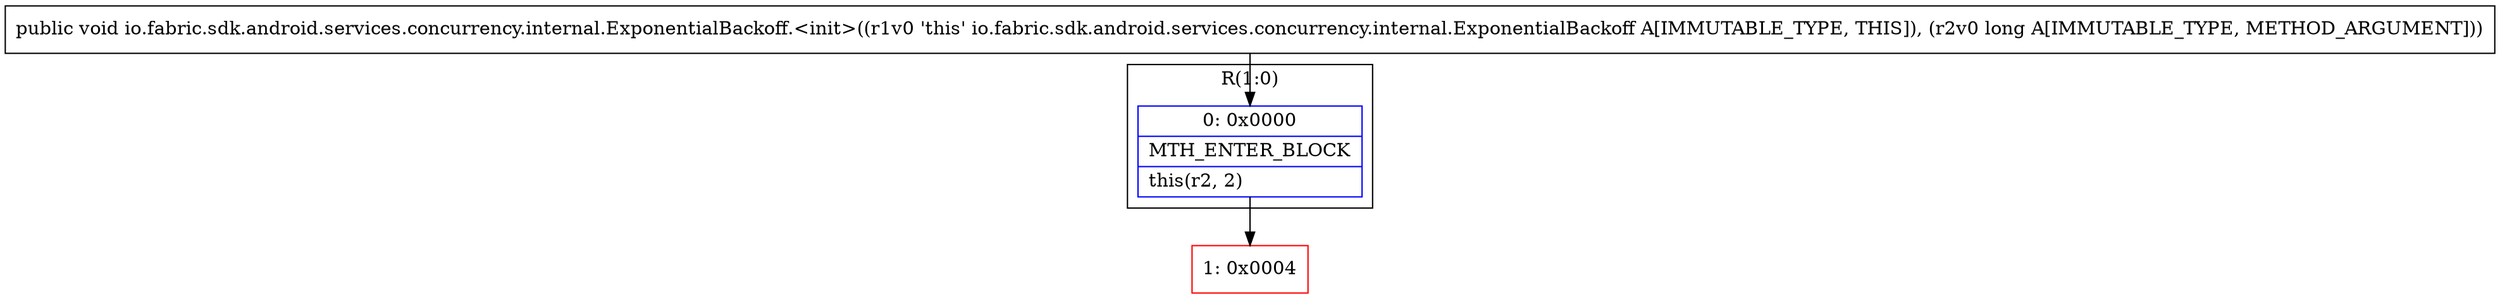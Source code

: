 digraph "CFG forio.fabric.sdk.android.services.concurrency.internal.ExponentialBackoff.\<init\>(J)V" {
subgraph cluster_Region_181732823 {
label = "R(1:0)";
node [shape=record,color=blue];
Node_0 [shape=record,label="{0\:\ 0x0000|MTH_ENTER_BLOCK\l|this(r2, 2)\l}"];
}
Node_1 [shape=record,color=red,label="{1\:\ 0x0004}"];
MethodNode[shape=record,label="{public void io.fabric.sdk.android.services.concurrency.internal.ExponentialBackoff.\<init\>((r1v0 'this' io.fabric.sdk.android.services.concurrency.internal.ExponentialBackoff A[IMMUTABLE_TYPE, THIS]), (r2v0 long A[IMMUTABLE_TYPE, METHOD_ARGUMENT])) }"];
MethodNode -> Node_0;
Node_0 -> Node_1;
}

